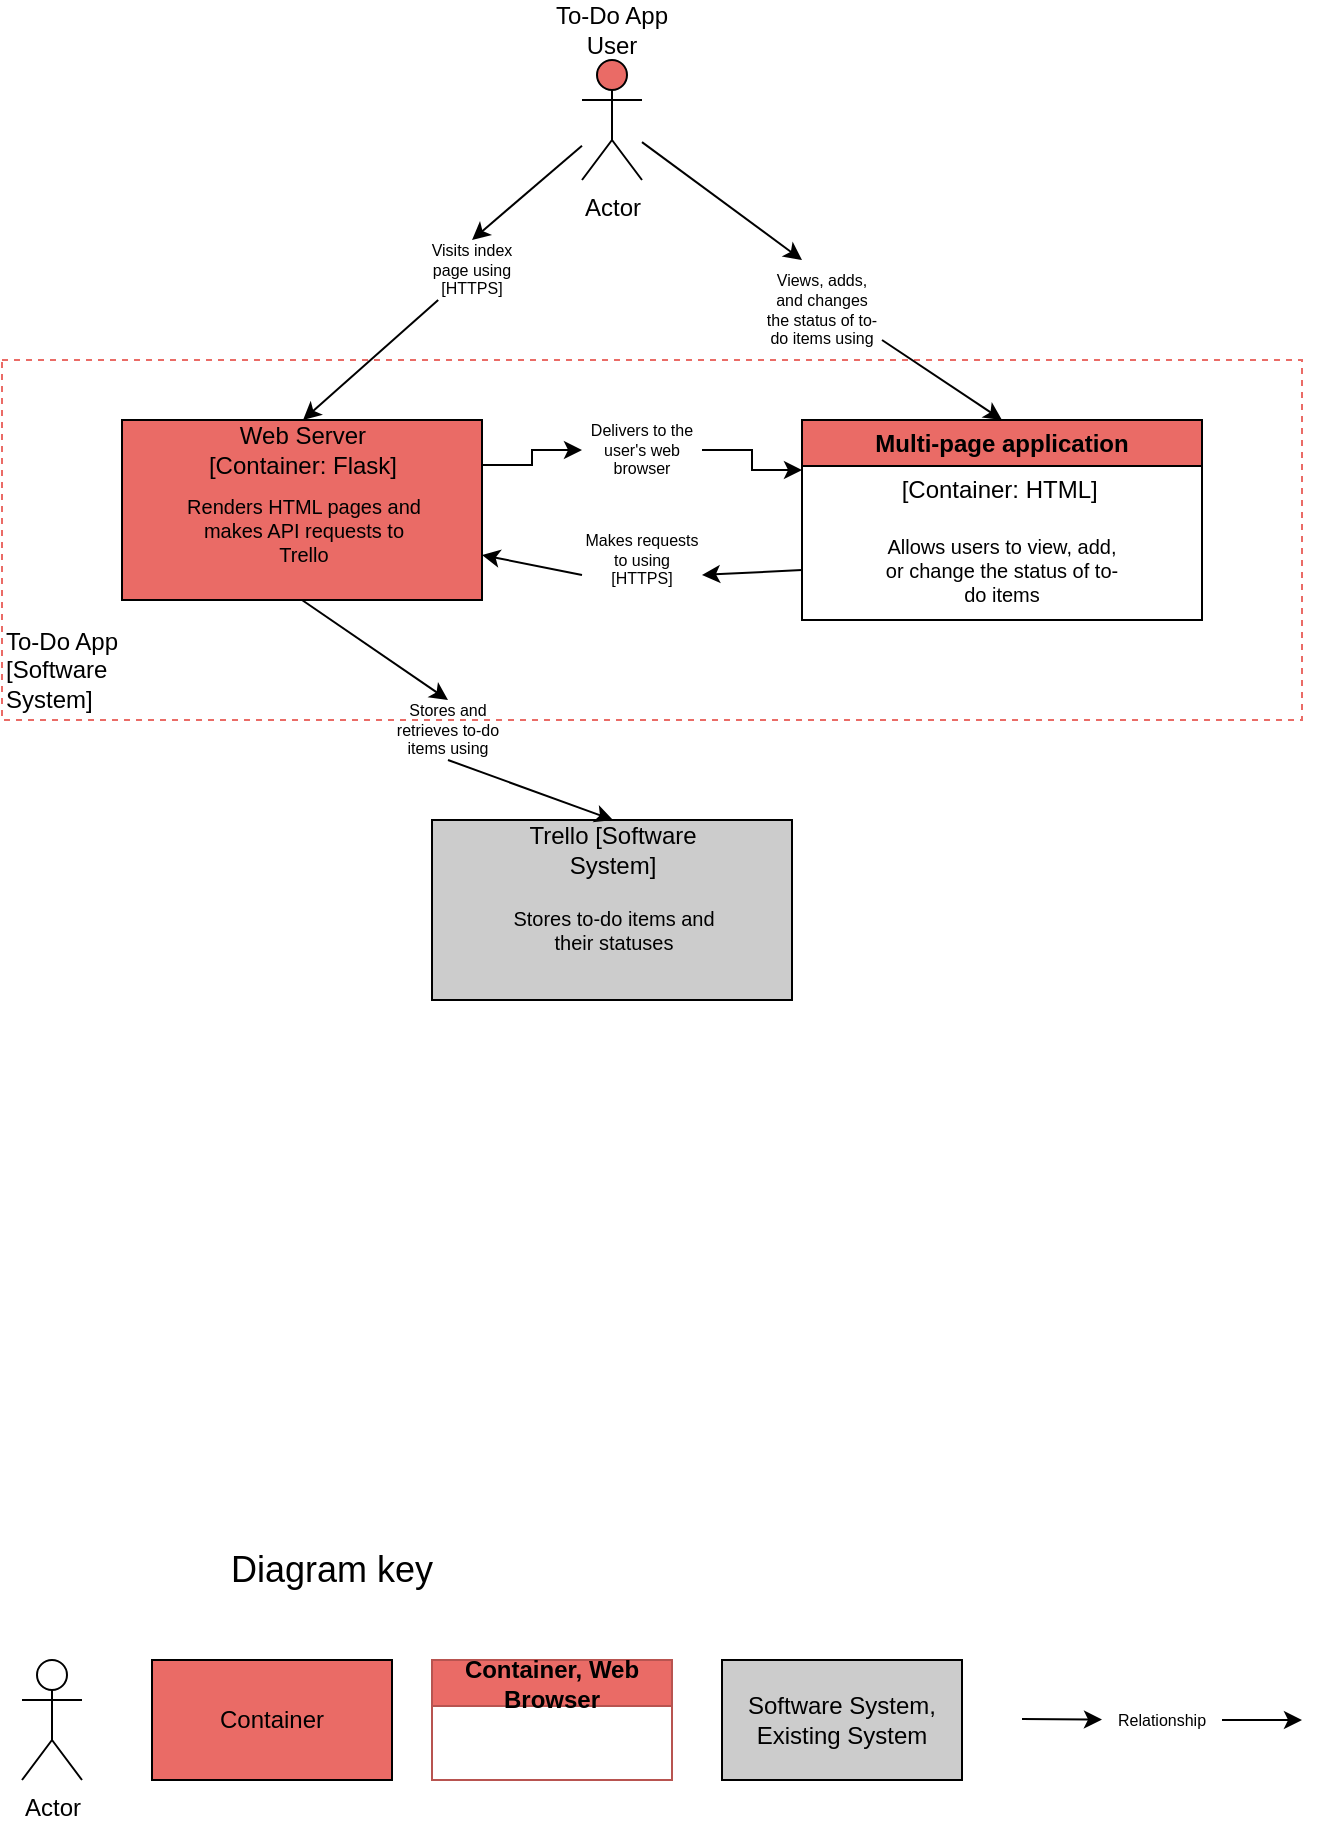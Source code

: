 <mxfile version="24.7.14">
  <diagram name="Page-1" id="iBRlb1mhVoszrk2-aHQL">
    <mxGraphModel dx="2074" dy="725" grid="1" gridSize="10" guides="1" tooltips="1" connect="1" arrows="1" fold="1" page="1" pageScale="1" pageWidth="850" pageHeight="1100" math="0" shadow="0">
      <root>
        <mxCell id="0" />
        <mxCell id="1" parent="0" />
        <mxCell id="-mjvh53arfqLqoCf8BJp-1" value="Actor" style="shape=umlActor;verticalLabelPosition=bottom;verticalAlign=top;html=1;outlineConnect=0;fillColor=#EA6B66;" parent="1" vertex="1">
          <mxGeometry x="410" y="180" width="30" height="60" as="geometry" />
        </mxCell>
        <mxCell id="_Eg-LZfy4czVI2hD-TEB-29" value="" style="rounded=0;whiteSpace=wrap;html=1;dashed=1;strokeColor=#EA6B66;" parent="1" vertex="1">
          <mxGeometry x="120" y="330" width="650" height="180" as="geometry" />
        </mxCell>
        <mxCell id="-mjvh53arfqLqoCf8BJp-2" value="To-Do App User" style="text;html=1;align=center;verticalAlign=middle;whiteSpace=wrap;rounded=0;" parent="1" vertex="1">
          <mxGeometry x="395" y="150" width="60" height="30" as="geometry" />
        </mxCell>
        <mxCell id="-mjvh53arfqLqoCf8BJp-7" value="" style="endArrow=classic;html=1;rounded=0;entryX=0.5;entryY=0;entryDx=0;entryDy=0;exitX=1;exitY=1;exitDx=0;exitDy=0;" parent="1" source="-mjvh53arfqLqoCf8BJp-14" target="_Eg-LZfy4czVI2hD-TEB-1" edge="1">
          <mxGeometry width="50" height="50" relative="1" as="geometry">
            <mxPoint x="425" y="260" as="sourcePoint" />
            <mxPoint x="630" y="395" as="targetPoint" />
          </mxGeometry>
        </mxCell>
        <mxCell id="-mjvh53arfqLqoCf8BJp-13" value="" style="endArrow=classic;html=1;rounded=0;" parent="1" source="-mjvh53arfqLqoCf8BJp-1" edge="1">
          <mxGeometry width="50" height="50" relative="1" as="geometry">
            <mxPoint x="425" y="240" as="sourcePoint" />
            <mxPoint x="520" y="280" as="targetPoint" />
          </mxGeometry>
        </mxCell>
        <mxCell id="-mjvh53arfqLqoCf8BJp-14" value="Views, adds, and changes the status of to-do items using" style="text;html=1;align=center;verticalAlign=middle;whiteSpace=wrap;rounded=0;fontSize=8;" parent="1" vertex="1">
          <mxGeometry x="500" y="290" width="60" height="30" as="geometry" />
        </mxCell>
        <mxCell id="-mjvh53arfqLqoCf8BJp-18" value="" style="rounded=0;whiteSpace=wrap;html=1;fillColor=#CCCCCC;" parent="1" vertex="1">
          <mxGeometry x="335" y="560" width="180" height="90" as="geometry" />
        </mxCell>
        <mxCell id="-mjvh53arfqLqoCf8BJp-19" value="Stores to-do items and their statuses" style="text;html=1;align=center;verticalAlign=middle;whiteSpace=wrap;rounded=0;fontSize=10;" parent="1" vertex="1">
          <mxGeometry x="365.5" y="600" width="120" height="30" as="geometry" />
        </mxCell>
        <mxCell id="-mjvh53arfqLqoCf8BJp-20" value="Trello [Software System]" style="text;html=1;align=center;verticalAlign=middle;whiteSpace=wrap;rounded=0;" parent="1" vertex="1">
          <mxGeometry x="373" y="560" width="105" height="30" as="geometry" />
        </mxCell>
        <mxCell id="-mjvh53arfqLqoCf8BJp-21" value="" style="endArrow=classic;html=1;rounded=0;exitX=0.5;exitY=1;exitDx=0;exitDy=0;entryX=0.5;entryY=0;entryDx=0;entryDy=0;" parent="1" source="-mjvh53arfqLqoCf8BJp-23" target="-mjvh53arfqLqoCf8BJp-20" edge="1">
          <mxGeometry width="50" height="50" relative="1" as="geometry">
            <mxPoint x="390" y="540" as="sourcePoint" />
            <mxPoint x="425" y="510" as="targetPoint" />
          </mxGeometry>
        </mxCell>
        <mxCell id="-mjvh53arfqLqoCf8BJp-22" value="" style="endArrow=classic;html=1;rounded=0;exitX=0.5;exitY=1;exitDx=0;exitDy=0;entryX=0.5;entryY=0;entryDx=0;entryDy=0;" parent="1" source="_Eg-LZfy4czVI2hD-TEB-10" target="-mjvh53arfqLqoCf8BJp-23" edge="1">
          <mxGeometry width="50" height="50" relative="1" as="geometry">
            <mxPoint x="425" y="450" as="sourcePoint" />
            <mxPoint x="426" y="560" as="targetPoint" />
          </mxGeometry>
        </mxCell>
        <mxCell id="-mjvh53arfqLqoCf8BJp-23" value="Stores and retrieves to-do items using" style="text;html=1;align=center;verticalAlign=middle;whiteSpace=wrap;rounded=0;fontSize=8;" parent="1" vertex="1">
          <mxGeometry x="313" y="500" width="60" height="30" as="geometry" />
        </mxCell>
        <mxCell id="-mjvh53arfqLqoCf8BJp-24" value="Container" style="rounded=0;whiteSpace=wrap;html=1;fillColor=#EA6B66;" parent="1" vertex="1">
          <mxGeometry x="195" y="980" width="120" height="60" as="geometry" />
        </mxCell>
        <mxCell id="-mjvh53arfqLqoCf8BJp-25" value="Software System, Existing System" style="rounded=0;whiteSpace=wrap;html=1;fillColor=#CCCCCC;" parent="1" vertex="1">
          <mxGeometry x="480" y="980" width="120" height="60" as="geometry" />
        </mxCell>
        <mxCell id="-mjvh53arfqLqoCf8BJp-26" value="Actor" style="shape=umlActor;verticalLabelPosition=bottom;verticalAlign=top;html=1;outlineConnect=0;" parent="1" vertex="1">
          <mxGeometry x="130" y="980" width="30" height="60" as="geometry" />
        </mxCell>
        <mxCell id="-mjvh53arfqLqoCf8BJp-27" value="" style="endArrow=classic;html=1;rounded=0;" parent="1" source="-mjvh53arfqLqoCf8BJp-37" edge="1">
          <mxGeometry width="50" height="50" relative="1" as="geometry">
            <mxPoint x="630" y="1009.47" as="sourcePoint" />
            <mxPoint x="770" y="1010" as="targetPoint" />
          </mxGeometry>
        </mxCell>
        <mxCell id="-mjvh53arfqLqoCf8BJp-36" value="" style="endArrow=classic;html=1;rounded=0;" parent="1" target="-mjvh53arfqLqoCf8BJp-37" edge="1">
          <mxGeometry width="50" height="50" relative="1" as="geometry">
            <mxPoint x="630" y="1009.47" as="sourcePoint" />
            <mxPoint x="770" y="1010" as="targetPoint" />
          </mxGeometry>
        </mxCell>
        <mxCell id="-mjvh53arfqLqoCf8BJp-37" value="Relationship" style="text;html=1;align=center;verticalAlign=middle;whiteSpace=wrap;rounded=0;fontSize=8;" parent="1" vertex="1">
          <mxGeometry x="670" y="995" width="60" height="30" as="geometry" />
        </mxCell>
        <mxCell id="-mjvh53arfqLqoCf8BJp-38" value="Diagram key" style="text;html=1;align=center;verticalAlign=middle;whiteSpace=wrap;rounded=0;fontSize=18;" parent="1" vertex="1">
          <mxGeometry x="230" y="920" width="110" height="30" as="geometry" />
        </mxCell>
        <mxCell id="_Eg-LZfy4czVI2hD-TEB-1" value="Multi-page application" style="swimlane;whiteSpace=wrap;html=1;fillColor=#EA6B66;" parent="1" vertex="1">
          <mxGeometry x="520" y="360" width="200" height="100" as="geometry" />
        </mxCell>
        <mxCell id="-mjvh53arfqLqoCf8BJp-6" value="Allows users to view, add, or change the status of to-do items" style="text;html=1;align=center;verticalAlign=middle;whiteSpace=wrap;rounded=0;fontSize=10;" parent="_Eg-LZfy4czVI2hD-TEB-1" vertex="1">
          <mxGeometry x="39.5" y="60" width="120" height="30" as="geometry" />
        </mxCell>
        <mxCell id="_Eg-LZfy4czVI2hD-TEB-2" value="[Container: HTML]&amp;nbsp;" style="text;html=1;align=center;verticalAlign=middle;whiteSpace=wrap;rounded=0;" parent="_Eg-LZfy4czVI2hD-TEB-1" vertex="1">
          <mxGeometry x="44.75" y="20" width="110.5" height="30" as="geometry" />
        </mxCell>
        <mxCell id="_Eg-LZfy4czVI2hD-TEB-22" style="edgeStyle=orthogonalEdgeStyle;rounded=0;orthogonalLoop=1;jettySize=auto;html=1;exitX=1;exitY=0.5;exitDx=0;exitDy=0;entryX=0;entryY=0.25;entryDx=0;entryDy=0;" parent="1" source="_Eg-LZfy4czVI2hD-TEB-24" target="_Eg-LZfy4czVI2hD-TEB-1" edge="1">
          <mxGeometry relative="1" as="geometry" />
        </mxCell>
        <mxCell id="_Eg-LZfy4czVI2hD-TEB-10" value="" style="rounded=0;whiteSpace=wrap;html=1;fillColor=#EA6B66;" parent="1" vertex="1">
          <mxGeometry x="180" y="360" width="180" height="90" as="geometry" />
        </mxCell>
        <mxCell id="_Eg-LZfy4czVI2hD-TEB-11" value="Renders HTML pages and makes API requests to Trello" style="text;html=1;align=center;verticalAlign=middle;whiteSpace=wrap;rounded=0;fontSize=10;" parent="1" vertex="1">
          <mxGeometry x="210.5" y="400" width="120" height="30" as="geometry" />
        </mxCell>
        <mxCell id="_Eg-LZfy4czVI2hD-TEB-12" value="Web Server [Container: Flask]" style="text;html=1;align=center;verticalAlign=middle;whiteSpace=wrap;rounded=0;" parent="1" vertex="1">
          <mxGeometry x="218" y="360" width="105" height="30" as="geometry" />
        </mxCell>
        <mxCell id="_Eg-LZfy4czVI2hD-TEB-16" value="" style="endArrow=classic;html=1;rounded=0;entryX=0.5;entryY=0;entryDx=0;entryDy=0;" parent="1" source="_Eg-LZfy4czVI2hD-TEB-17" target="_Eg-LZfy4czVI2hD-TEB-12" edge="1">
          <mxGeometry width="50" height="50" relative="1" as="geometry">
            <mxPoint x="330" y="270" as="sourcePoint" />
            <mxPoint x="380" y="220" as="targetPoint" />
          </mxGeometry>
        </mxCell>
        <mxCell id="_Eg-LZfy4czVI2hD-TEB-18" value="" style="endArrow=classic;html=1;rounded=0;entryX=0.5;entryY=0;entryDx=0;entryDy=0;" parent="1" source="-mjvh53arfqLqoCf8BJp-1" target="_Eg-LZfy4czVI2hD-TEB-17" edge="1">
          <mxGeometry width="50" height="50" relative="1" as="geometry">
            <mxPoint x="410" y="227" as="sourcePoint" />
            <mxPoint x="293" y="360" as="targetPoint" />
          </mxGeometry>
        </mxCell>
        <mxCell id="_Eg-LZfy4czVI2hD-TEB-17" value="Visits index page using [HTTPS]" style="text;html=1;align=center;verticalAlign=middle;whiteSpace=wrap;rounded=0;fontSize=8;" parent="1" vertex="1">
          <mxGeometry x="325" y="270" width="60" height="30" as="geometry" />
        </mxCell>
        <mxCell id="_Eg-LZfy4czVI2hD-TEB-23" value="" style="edgeStyle=orthogonalEdgeStyle;rounded=0;orthogonalLoop=1;jettySize=auto;html=1;exitX=1;exitY=0.25;exitDx=0;exitDy=0;entryX=0;entryY=0.5;entryDx=0;entryDy=0;" parent="1" source="_Eg-LZfy4czVI2hD-TEB-10" target="_Eg-LZfy4czVI2hD-TEB-24" edge="1">
          <mxGeometry relative="1" as="geometry">
            <mxPoint x="360" y="405" as="sourcePoint" />
            <mxPoint x="520" y="410" as="targetPoint" />
          </mxGeometry>
        </mxCell>
        <mxCell id="_Eg-LZfy4czVI2hD-TEB-24" value="Delivers to the user&#39;s web browser" style="text;html=1;align=center;verticalAlign=middle;whiteSpace=wrap;rounded=0;fontSize=8;" parent="1" vertex="1">
          <mxGeometry x="410" y="360" width="60" height="30" as="geometry" />
        </mxCell>
        <mxCell id="_Eg-LZfy4czVI2hD-TEB-25" value="" style="endArrow=classic;html=1;rounded=0;exitX=0;exitY=0.75;exitDx=0;exitDy=0;entryX=1;entryY=0.75;entryDx=0;entryDy=0;" parent="1" source="_Eg-LZfy4czVI2hD-TEB-1" target="_Eg-LZfy4czVI2hD-TEB-27" edge="1">
          <mxGeometry width="50" height="50" relative="1" as="geometry">
            <mxPoint x="490" y="430" as="sourcePoint" />
            <mxPoint x="500" y="430" as="targetPoint" />
          </mxGeometry>
        </mxCell>
        <mxCell id="_Eg-LZfy4czVI2hD-TEB-26" value="" style="endArrow=classic;html=1;rounded=0;exitX=0;exitY=0.75;exitDx=0;exitDy=0;entryX=1;entryY=0.75;entryDx=0;entryDy=0;" parent="1" source="_Eg-LZfy4czVI2hD-TEB-27" target="_Eg-LZfy4czVI2hD-TEB-10" edge="1">
          <mxGeometry width="50" height="50" relative="1" as="geometry">
            <mxPoint x="360" y="428" as="sourcePoint" />
            <mxPoint x="390" y="450" as="targetPoint" />
          </mxGeometry>
        </mxCell>
        <mxCell id="_Eg-LZfy4czVI2hD-TEB-27" value="Makes requests to using [HTTPS]" style="text;html=1;align=center;verticalAlign=middle;whiteSpace=wrap;rounded=0;fontSize=8;" parent="1" vertex="1">
          <mxGeometry x="410" y="415" width="60" height="30" as="geometry" />
        </mxCell>
        <mxCell id="_Eg-LZfy4czVI2hD-TEB-30" value="To-Do App&lt;div&gt;[Software System]&lt;/div&gt;" style="text;html=1;align=left;verticalAlign=middle;whiteSpace=wrap;rounded=0;" parent="1" vertex="1">
          <mxGeometry x="120" y="470" width="60" height="30" as="geometry" />
        </mxCell>
        <mxCell id="C0w9gF9tWYopERiPClLl-1" value="Container, Web Browser" style="swimlane;whiteSpace=wrap;html=1;fillColor=#EA6B66;strokeColor=#b85450;" parent="1" vertex="1">
          <mxGeometry x="335" y="980" width="120" height="60" as="geometry" />
        </mxCell>
      </root>
    </mxGraphModel>
  </diagram>
</mxfile>
